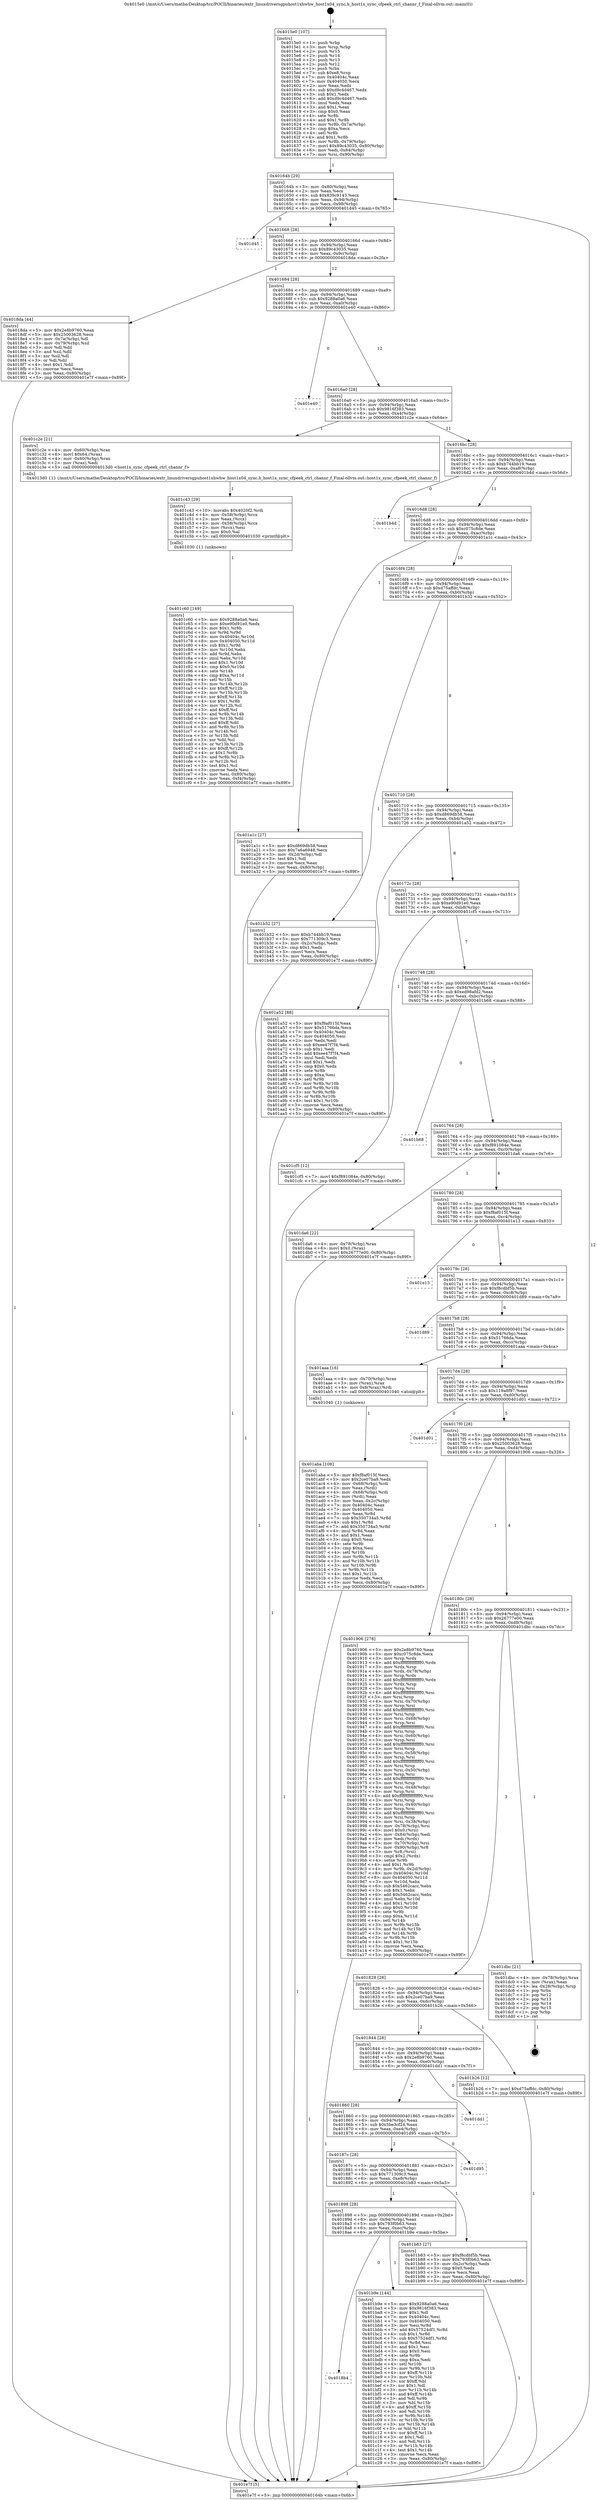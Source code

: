 digraph "0x4015e0" {
  label = "0x4015e0 (/mnt/c/Users/mathe/Desktop/tcc/POCII/binaries/extr_linuxdriversgpuhost1xhwhw_host1x04_sync.h_host1x_sync_cfpeek_ctrl_channr_f_Final-ollvm.out::main(0))"
  labelloc = "t"
  node[shape=record]

  Entry [label="",width=0.3,height=0.3,shape=circle,fillcolor=black,style=filled]
  "0x40164b" [label="{
     0x40164b [29]\l
     | [instrs]\l
     &nbsp;&nbsp;0x40164b \<+3\>: mov -0x80(%rbp),%eax\l
     &nbsp;&nbsp;0x40164e \<+2\>: mov %eax,%ecx\l
     &nbsp;&nbsp;0x401650 \<+6\>: sub $0x839c9143,%ecx\l
     &nbsp;&nbsp;0x401656 \<+6\>: mov %eax,-0x94(%rbp)\l
     &nbsp;&nbsp;0x40165c \<+6\>: mov %ecx,-0x98(%rbp)\l
     &nbsp;&nbsp;0x401662 \<+6\>: je 0000000000401d45 \<main+0x765\>\l
  }"]
  "0x401d45" [label="{
     0x401d45\l
  }", style=dashed]
  "0x401668" [label="{
     0x401668 [28]\l
     | [instrs]\l
     &nbsp;&nbsp;0x401668 \<+5\>: jmp 000000000040166d \<main+0x8d\>\l
     &nbsp;&nbsp;0x40166d \<+6\>: mov -0x94(%rbp),%eax\l
     &nbsp;&nbsp;0x401673 \<+5\>: sub $0x89c43035,%eax\l
     &nbsp;&nbsp;0x401678 \<+6\>: mov %eax,-0x9c(%rbp)\l
     &nbsp;&nbsp;0x40167e \<+6\>: je 00000000004018da \<main+0x2fa\>\l
  }"]
  Exit [label="",width=0.3,height=0.3,shape=circle,fillcolor=black,style=filled,peripheries=2]
  "0x4018da" [label="{
     0x4018da [44]\l
     | [instrs]\l
     &nbsp;&nbsp;0x4018da \<+5\>: mov $0x2e8b9760,%eax\l
     &nbsp;&nbsp;0x4018df \<+5\>: mov $0x25003628,%ecx\l
     &nbsp;&nbsp;0x4018e4 \<+3\>: mov -0x7a(%rbp),%dl\l
     &nbsp;&nbsp;0x4018e7 \<+4\>: mov -0x79(%rbp),%sil\l
     &nbsp;&nbsp;0x4018eb \<+3\>: mov %dl,%dil\l
     &nbsp;&nbsp;0x4018ee \<+3\>: and %sil,%dil\l
     &nbsp;&nbsp;0x4018f1 \<+3\>: xor %sil,%dl\l
     &nbsp;&nbsp;0x4018f4 \<+3\>: or %dl,%dil\l
     &nbsp;&nbsp;0x4018f7 \<+4\>: test $0x1,%dil\l
     &nbsp;&nbsp;0x4018fb \<+3\>: cmovne %ecx,%eax\l
     &nbsp;&nbsp;0x4018fe \<+3\>: mov %eax,-0x80(%rbp)\l
     &nbsp;&nbsp;0x401901 \<+5\>: jmp 0000000000401e7f \<main+0x89f\>\l
  }"]
  "0x401684" [label="{
     0x401684 [28]\l
     | [instrs]\l
     &nbsp;&nbsp;0x401684 \<+5\>: jmp 0000000000401689 \<main+0xa9\>\l
     &nbsp;&nbsp;0x401689 \<+6\>: mov -0x94(%rbp),%eax\l
     &nbsp;&nbsp;0x40168f \<+5\>: sub $0x9288a0a6,%eax\l
     &nbsp;&nbsp;0x401694 \<+6\>: mov %eax,-0xa0(%rbp)\l
     &nbsp;&nbsp;0x40169a \<+6\>: je 0000000000401e40 \<main+0x860\>\l
  }"]
  "0x401e7f" [label="{
     0x401e7f [5]\l
     | [instrs]\l
     &nbsp;&nbsp;0x401e7f \<+5\>: jmp 000000000040164b \<main+0x6b\>\l
  }"]
  "0x4015e0" [label="{
     0x4015e0 [107]\l
     | [instrs]\l
     &nbsp;&nbsp;0x4015e0 \<+1\>: push %rbp\l
     &nbsp;&nbsp;0x4015e1 \<+3\>: mov %rsp,%rbp\l
     &nbsp;&nbsp;0x4015e4 \<+2\>: push %r15\l
     &nbsp;&nbsp;0x4015e6 \<+2\>: push %r14\l
     &nbsp;&nbsp;0x4015e8 \<+2\>: push %r13\l
     &nbsp;&nbsp;0x4015ea \<+2\>: push %r12\l
     &nbsp;&nbsp;0x4015ec \<+1\>: push %rbx\l
     &nbsp;&nbsp;0x4015ed \<+7\>: sub $0xe8,%rsp\l
     &nbsp;&nbsp;0x4015f4 \<+7\>: mov 0x40404c,%eax\l
     &nbsp;&nbsp;0x4015fb \<+7\>: mov 0x404050,%ecx\l
     &nbsp;&nbsp;0x401602 \<+2\>: mov %eax,%edx\l
     &nbsp;&nbsp;0x401604 \<+6\>: sub $0xd9c4d467,%edx\l
     &nbsp;&nbsp;0x40160a \<+3\>: sub $0x1,%edx\l
     &nbsp;&nbsp;0x40160d \<+6\>: add $0xd9c4d467,%edx\l
     &nbsp;&nbsp;0x401613 \<+3\>: imul %edx,%eax\l
     &nbsp;&nbsp;0x401616 \<+3\>: and $0x1,%eax\l
     &nbsp;&nbsp;0x401619 \<+3\>: cmp $0x0,%eax\l
     &nbsp;&nbsp;0x40161c \<+4\>: sete %r8b\l
     &nbsp;&nbsp;0x401620 \<+4\>: and $0x1,%r8b\l
     &nbsp;&nbsp;0x401624 \<+4\>: mov %r8b,-0x7a(%rbp)\l
     &nbsp;&nbsp;0x401628 \<+3\>: cmp $0xa,%ecx\l
     &nbsp;&nbsp;0x40162b \<+4\>: setl %r8b\l
     &nbsp;&nbsp;0x40162f \<+4\>: and $0x1,%r8b\l
     &nbsp;&nbsp;0x401633 \<+4\>: mov %r8b,-0x79(%rbp)\l
     &nbsp;&nbsp;0x401637 \<+7\>: movl $0x89c43035,-0x80(%rbp)\l
     &nbsp;&nbsp;0x40163e \<+6\>: mov %edi,-0x84(%rbp)\l
     &nbsp;&nbsp;0x401644 \<+7\>: mov %rsi,-0x90(%rbp)\l
  }"]
  "0x401c60" [label="{
     0x401c60 [149]\l
     | [instrs]\l
     &nbsp;&nbsp;0x401c60 \<+5\>: mov $0x9288a0a6,%esi\l
     &nbsp;&nbsp;0x401c65 \<+5\>: mov $0xe90d91e0,%edx\l
     &nbsp;&nbsp;0x401c6a \<+3\>: mov $0x1,%r8b\l
     &nbsp;&nbsp;0x401c6d \<+3\>: xor %r9d,%r9d\l
     &nbsp;&nbsp;0x401c70 \<+8\>: mov 0x40404c,%r10d\l
     &nbsp;&nbsp;0x401c78 \<+8\>: mov 0x404050,%r11d\l
     &nbsp;&nbsp;0x401c80 \<+4\>: sub $0x1,%r9d\l
     &nbsp;&nbsp;0x401c84 \<+3\>: mov %r10d,%ebx\l
     &nbsp;&nbsp;0x401c87 \<+3\>: add %r9d,%ebx\l
     &nbsp;&nbsp;0x401c8a \<+4\>: imul %ebx,%r10d\l
     &nbsp;&nbsp;0x401c8e \<+4\>: and $0x1,%r10d\l
     &nbsp;&nbsp;0x401c92 \<+4\>: cmp $0x0,%r10d\l
     &nbsp;&nbsp;0x401c96 \<+4\>: sete %r14b\l
     &nbsp;&nbsp;0x401c9a \<+4\>: cmp $0xa,%r11d\l
     &nbsp;&nbsp;0x401c9e \<+4\>: setl %r15b\l
     &nbsp;&nbsp;0x401ca2 \<+3\>: mov %r14b,%r12b\l
     &nbsp;&nbsp;0x401ca5 \<+4\>: xor $0xff,%r12b\l
     &nbsp;&nbsp;0x401ca9 \<+3\>: mov %r15b,%r13b\l
     &nbsp;&nbsp;0x401cac \<+4\>: xor $0xff,%r13b\l
     &nbsp;&nbsp;0x401cb0 \<+4\>: xor $0x1,%r8b\l
     &nbsp;&nbsp;0x401cb4 \<+3\>: mov %r12b,%cl\l
     &nbsp;&nbsp;0x401cb7 \<+3\>: and $0xff,%cl\l
     &nbsp;&nbsp;0x401cba \<+3\>: and %r8b,%r14b\l
     &nbsp;&nbsp;0x401cbd \<+3\>: mov %r13b,%dil\l
     &nbsp;&nbsp;0x401cc0 \<+4\>: and $0xff,%dil\l
     &nbsp;&nbsp;0x401cc4 \<+3\>: and %r8b,%r15b\l
     &nbsp;&nbsp;0x401cc7 \<+3\>: or %r14b,%cl\l
     &nbsp;&nbsp;0x401cca \<+3\>: or %r15b,%dil\l
     &nbsp;&nbsp;0x401ccd \<+3\>: xor %dil,%cl\l
     &nbsp;&nbsp;0x401cd0 \<+3\>: or %r13b,%r12b\l
     &nbsp;&nbsp;0x401cd3 \<+4\>: xor $0xff,%r12b\l
     &nbsp;&nbsp;0x401cd7 \<+4\>: or $0x1,%r8b\l
     &nbsp;&nbsp;0x401cdb \<+3\>: and %r8b,%r12b\l
     &nbsp;&nbsp;0x401cde \<+3\>: or %r12b,%cl\l
     &nbsp;&nbsp;0x401ce1 \<+3\>: test $0x1,%cl\l
     &nbsp;&nbsp;0x401ce4 \<+3\>: cmovne %edx,%esi\l
     &nbsp;&nbsp;0x401ce7 \<+3\>: mov %esi,-0x80(%rbp)\l
     &nbsp;&nbsp;0x401cea \<+6\>: mov %eax,-0xf4(%rbp)\l
     &nbsp;&nbsp;0x401cf0 \<+5\>: jmp 0000000000401e7f \<main+0x89f\>\l
  }"]
  "0x401e40" [label="{
     0x401e40\l
  }", style=dashed]
  "0x4016a0" [label="{
     0x4016a0 [28]\l
     | [instrs]\l
     &nbsp;&nbsp;0x4016a0 \<+5\>: jmp 00000000004016a5 \<main+0xc5\>\l
     &nbsp;&nbsp;0x4016a5 \<+6\>: mov -0x94(%rbp),%eax\l
     &nbsp;&nbsp;0x4016ab \<+5\>: sub $0x9816f383,%eax\l
     &nbsp;&nbsp;0x4016b0 \<+6\>: mov %eax,-0xa4(%rbp)\l
     &nbsp;&nbsp;0x4016b6 \<+6\>: je 0000000000401c2e \<main+0x64e\>\l
  }"]
  "0x401c43" [label="{
     0x401c43 [29]\l
     | [instrs]\l
     &nbsp;&nbsp;0x401c43 \<+10\>: movabs $0x4020f2,%rdi\l
     &nbsp;&nbsp;0x401c4d \<+4\>: mov -0x58(%rbp),%rcx\l
     &nbsp;&nbsp;0x401c51 \<+2\>: mov %eax,(%rcx)\l
     &nbsp;&nbsp;0x401c53 \<+4\>: mov -0x58(%rbp),%rcx\l
     &nbsp;&nbsp;0x401c57 \<+2\>: mov (%rcx),%esi\l
     &nbsp;&nbsp;0x401c59 \<+2\>: mov $0x0,%al\l
     &nbsp;&nbsp;0x401c5b \<+5\>: call 0000000000401030 \<printf@plt\>\l
     | [calls]\l
     &nbsp;&nbsp;0x401030 \{1\} (unknown)\l
  }"]
  "0x401c2e" [label="{
     0x401c2e [21]\l
     | [instrs]\l
     &nbsp;&nbsp;0x401c2e \<+4\>: mov -0x60(%rbp),%rax\l
     &nbsp;&nbsp;0x401c32 \<+6\>: movl $0x64,(%rax)\l
     &nbsp;&nbsp;0x401c38 \<+4\>: mov -0x60(%rbp),%rax\l
     &nbsp;&nbsp;0x401c3c \<+2\>: mov (%rax),%edi\l
     &nbsp;&nbsp;0x401c3e \<+5\>: call 00000000004013d0 \<host1x_sync_cfpeek_ctrl_channr_f\>\l
     | [calls]\l
     &nbsp;&nbsp;0x4013d0 \{1\} (/mnt/c/Users/mathe/Desktop/tcc/POCII/binaries/extr_linuxdriversgpuhost1xhwhw_host1x04_sync.h_host1x_sync_cfpeek_ctrl_channr_f_Final-ollvm.out::host1x_sync_cfpeek_ctrl_channr_f)\l
  }"]
  "0x4016bc" [label="{
     0x4016bc [28]\l
     | [instrs]\l
     &nbsp;&nbsp;0x4016bc \<+5\>: jmp 00000000004016c1 \<main+0xe1\>\l
     &nbsp;&nbsp;0x4016c1 \<+6\>: mov -0x94(%rbp),%eax\l
     &nbsp;&nbsp;0x4016c7 \<+5\>: sub $0xb744bb19,%eax\l
     &nbsp;&nbsp;0x4016cc \<+6\>: mov %eax,-0xa8(%rbp)\l
     &nbsp;&nbsp;0x4016d2 \<+6\>: je 0000000000401b4d \<main+0x56d\>\l
  }"]
  "0x4018b4" [label="{
     0x4018b4\l
  }", style=dashed]
  "0x401b4d" [label="{
     0x401b4d\l
  }", style=dashed]
  "0x4016d8" [label="{
     0x4016d8 [28]\l
     | [instrs]\l
     &nbsp;&nbsp;0x4016d8 \<+5\>: jmp 00000000004016dd \<main+0xfd\>\l
     &nbsp;&nbsp;0x4016dd \<+6\>: mov -0x94(%rbp),%eax\l
     &nbsp;&nbsp;0x4016e3 \<+5\>: sub $0xc075c8de,%eax\l
     &nbsp;&nbsp;0x4016e8 \<+6\>: mov %eax,-0xac(%rbp)\l
     &nbsp;&nbsp;0x4016ee \<+6\>: je 0000000000401a1c \<main+0x43c\>\l
  }"]
  "0x401b9e" [label="{
     0x401b9e [144]\l
     | [instrs]\l
     &nbsp;&nbsp;0x401b9e \<+5\>: mov $0x9288a0a6,%eax\l
     &nbsp;&nbsp;0x401ba3 \<+5\>: mov $0x9816f383,%ecx\l
     &nbsp;&nbsp;0x401ba8 \<+2\>: mov $0x1,%dl\l
     &nbsp;&nbsp;0x401baa \<+7\>: mov 0x40404c,%esi\l
     &nbsp;&nbsp;0x401bb1 \<+7\>: mov 0x404050,%edi\l
     &nbsp;&nbsp;0x401bb8 \<+3\>: mov %esi,%r8d\l
     &nbsp;&nbsp;0x401bbb \<+7\>: add $0x57524df1,%r8d\l
     &nbsp;&nbsp;0x401bc2 \<+4\>: sub $0x1,%r8d\l
     &nbsp;&nbsp;0x401bc6 \<+7\>: sub $0x57524df1,%r8d\l
     &nbsp;&nbsp;0x401bcd \<+4\>: imul %r8d,%esi\l
     &nbsp;&nbsp;0x401bd1 \<+3\>: and $0x1,%esi\l
     &nbsp;&nbsp;0x401bd4 \<+3\>: cmp $0x0,%esi\l
     &nbsp;&nbsp;0x401bd7 \<+4\>: sete %r9b\l
     &nbsp;&nbsp;0x401bdb \<+3\>: cmp $0xa,%edi\l
     &nbsp;&nbsp;0x401bde \<+4\>: setl %r10b\l
     &nbsp;&nbsp;0x401be2 \<+3\>: mov %r9b,%r11b\l
     &nbsp;&nbsp;0x401be5 \<+4\>: xor $0xff,%r11b\l
     &nbsp;&nbsp;0x401be9 \<+3\>: mov %r10b,%bl\l
     &nbsp;&nbsp;0x401bec \<+3\>: xor $0xff,%bl\l
     &nbsp;&nbsp;0x401bef \<+3\>: xor $0x1,%dl\l
     &nbsp;&nbsp;0x401bf2 \<+3\>: mov %r11b,%r14b\l
     &nbsp;&nbsp;0x401bf5 \<+4\>: and $0xff,%r14b\l
     &nbsp;&nbsp;0x401bf9 \<+3\>: and %dl,%r9b\l
     &nbsp;&nbsp;0x401bfc \<+3\>: mov %bl,%r15b\l
     &nbsp;&nbsp;0x401bff \<+4\>: and $0xff,%r15b\l
     &nbsp;&nbsp;0x401c03 \<+3\>: and %dl,%r10b\l
     &nbsp;&nbsp;0x401c06 \<+3\>: or %r9b,%r14b\l
     &nbsp;&nbsp;0x401c09 \<+3\>: or %r10b,%r15b\l
     &nbsp;&nbsp;0x401c0c \<+3\>: xor %r15b,%r14b\l
     &nbsp;&nbsp;0x401c0f \<+3\>: or %bl,%r11b\l
     &nbsp;&nbsp;0x401c12 \<+4\>: xor $0xff,%r11b\l
     &nbsp;&nbsp;0x401c16 \<+3\>: or $0x1,%dl\l
     &nbsp;&nbsp;0x401c19 \<+3\>: and %dl,%r11b\l
     &nbsp;&nbsp;0x401c1c \<+3\>: or %r11b,%r14b\l
     &nbsp;&nbsp;0x401c1f \<+4\>: test $0x1,%r14b\l
     &nbsp;&nbsp;0x401c23 \<+3\>: cmovne %ecx,%eax\l
     &nbsp;&nbsp;0x401c26 \<+3\>: mov %eax,-0x80(%rbp)\l
     &nbsp;&nbsp;0x401c29 \<+5\>: jmp 0000000000401e7f \<main+0x89f\>\l
  }"]
  "0x401a1c" [label="{
     0x401a1c [27]\l
     | [instrs]\l
     &nbsp;&nbsp;0x401a1c \<+5\>: mov $0xd869db58,%eax\l
     &nbsp;&nbsp;0x401a21 \<+5\>: mov $0x7a6a6948,%ecx\l
     &nbsp;&nbsp;0x401a26 \<+3\>: mov -0x2d(%rbp),%dl\l
     &nbsp;&nbsp;0x401a29 \<+3\>: test $0x1,%dl\l
     &nbsp;&nbsp;0x401a2c \<+3\>: cmovne %ecx,%eax\l
     &nbsp;&nbsp;0x401a2f \<+3\>: mov %eax,-0x80(%rbp)\l
     &nbsp;&nbsp;0x401a32 \<+5\>: jmp 0000000000401e7f \<main+0x89f\>\l
  }"]
  "0x4016f4" [label="{
     0x4016f4 [28]\l
     | [instrs]\l
     &nbsp;&nbsp;0x4016f4 \<+5\>: jmp 00000000004016f9 \<main+0x119\>\l
     &nbsp;&nbsp;0x4016f9 \<+6\>: mov -0x94(%rbp),%eax\l
     &nbsp;&nbsp;0x4016ff \<+5\>: sub $0xd75affdc,%eax\l
     &nbsp;&nbsp;0x401704 \<+6\>: mov %eax,-0xb0(%rbp)\l
     &nbsp;&nbsp;0x40170a \<+6\>: je 0000000000401b32 \<main+0x552\>\l
  }"]
  "0x401898" [label="{
     0x401898 [28]\l
     | [instrs]\l
     &nbsp;&nbsp;0x401898 \<+5\>: jmp 000000000040189d \<main+0x2bd\>\l
     &nbsp;&nbsp;0x40189d \<+6\>: mov -0x94(%rbp),%eax\l
     &nbsp;&nbsp;0x4018a3 \<+5\>: sub $0x793f0b63,%eax\l
     &nbsp;&nbsp;0x4018a8 \<+6\>: mov %eax,-0xec(%rbp)\l
     &nbsp;&nbsp;0x4018ae \<+6\>: je 0000000000401b9e \<main+0x5be\>\l
  }"]
  "0x401b32" [label="{
     0x401b32 [27]\l
     | [instrs]\l
     &nbsp;&nbsp;0x401b32 \<+5\>: mov $0xb744bb19,%eax\l
     &nbsp;&nbsp;0x401b37 \<+5\>: mov $0x771309c3,%ecx\l
     &nbsp;&nbsp;0x401b3c \<+3\>: mov -0x2c(%rbp),%edx\l
     &nbsp;&nbsp;0x401b3f \<+3\>: cmp $0x1,%edx\l
     &nbsp;&nbsp;0x401b42 \<+3\>: cmovl %ecx,%eax\l
     &nbsp;&nbsp;0x401b45 \<+3\>: mov %eax,-0x80(%rbp)\l
     &nbsp;&nbsp;0x401b48 \<+5\>: jmp 0000000000401e7f \<main+0x89f\>\l
  }"]
  "0x401710" [label="{
     0x401710 [28]\l
     | [instrs]\l
     &nbsp;&nbsp;0x401710 \<+5\>: jmp 0000000000401715 \<main+0x135\>\l
     &nbsp;&nbsp;0x401715 \<+6\>: mov -0x94(%rbp),%eax\l
     &nbsp;&nbsp;0x40171b \<+5\>: sub $0xd869db58,%eax\l
     &nbsp;&nbsp;0x401720 \<+6\>: mov %eax,-0xb4(%rbp)\l
     &nbsp;&nbsp;0x401726 \<+6\>: je 0000000000401a52 \<main+0x472\>\l
  }"]
  "0x401b83" [label="{
     0x401b83 [27]\l
     | [instrs]\l
     &nbsp;&nbsp;0x401b83 \<+5\>: mov $0xf8cdbf5b,%eax\l
     &nbsp;&nbsp;0x401b88 \<+5\>: mov $0x793f0b63,%ecx\l
     &nbsp;&nbsp;0x401b8d \<+3\>: mov -0x2c(%rbp),%edx\l
     &nbsp;&nbsp;0x401b90 \<+3\>: cmp $0x0,%edx\l
     &nbsp;&nbsp;0x401b93 \<+3\>: cmove %ecx,%eax\l
     &nbsp;&nbsp;0x401b96 \<+3\>: mov %eax,-0x80(%rbp)\l
     &nbsp;&nbsp;0x401b99 \<+5\>: jmp 0000000000401e7f \<main+0x89f\>\l
  }"]
  "0x401a52" [label="{
     0x401a52 [88]\l
     | [instrs]\l
     &nbsp;&nbsp;0x401a52 \<+5\>: mov $0xf8af015f,%eax\l
     &nbsp;&nbsp;0x401a57 \<+5\>: mov $0x51766da,%ecx\l
     &nbsp;&nbsp;0x401a5c \<+7\>: mov 0x40404c,%edx\l
     &nbsp;&nbsp;0x401a63 \<+7\>: mov 0x404050,%esi\l
     &nbsp;&nbsp;0x401a6a \<+2\>: mov %edx,%edi\l
     &nbsp;&nbsp;0x401a6c \<+6\>: sub $0xee47f7f4,%edi\l
     &nbsp;&nbsp;0x401a72 \<+3\>: sub $0x1,%edi\l
     &nbsp;&nbsp;0x401a75 \<+6\>: add $0xee47f7f4,%edi\l
     &nbsp;&nbsp;0x401a7b \<+3\>: imul %edi,%edx\l
     &nbsp;&nbsp;0x401a7e \<+3\>: and $0x1,%edx\l
     &nbsp;&nbsp;0x401a81 \<+3\>: cmp $0x0,%edx\l
     &nbsp;&nbsp;0x401a84 \<+4\>: sete %r8b\l
     &nbsp;&nbsp;0x401a88 \<+3\>: cmp $0xa,%esi\l
     &nbsp;&nbsp;0x401a8b \<+4\>: setl %r9b\l
     &nbsp;&nbsp;0x401a8f \<+3\>: mov %r8b,%r10b\l
     &nbsp;&nbsp;0x401a92 \<+3\>: and %r9b,%r10b\l
     &nbsp;&nbsp;0x401a95 \<+3\>: xor %r9b,%r8b\l
     &nbsp;&nbsp;0x401a98 \<+3\>: or %r8b,%r10b\l
     &nbsp;&nbsp;0x401a9b \<+4\>: test $0x1,%r10b\l
     &nbsp;&nbsp;0x401a9f \<+3\>: cmovne %ecx,%eax\l
     &nbsp;&nbsp;0x401aa2 \<+3\>: mov %eax,-0x80(%rbp)\l
     &nbsp;&nbsp;0x401aa5 \<+5\>: jmp 0000000000401e7f \<main+0x89f\>\l
  }"]
  "0x40172c" [label="{
     0x40172c [28]\l
     | [instrs]\l
     &nbsp;&nbsp;0x40172c \<+5\>: jmp 0000000000401731 \<main+0x151\>\l
     &nbsp;&nbsp;0x401731 \<+6\>: mov -0x94(%rbp),%eax\l
     &nbsp;&nbsp;0x401737 \<+5\>: sub $0xe90d91e0,%eax\l
     &nbsp;&nbsp;0x40173c \<+6\>: mov %eax,-0xb8(%rbp)\l
     &nbsp;&nbsp;0x401742 \<+6\>: je 0000000000401cf5 \<main+0x715\>\l
  }"]
  "0x40187c" [label="{
     0x40187c [28]\l
     | [instrs]\l
     &nbsp;&nbsp;0x40187c \<+5\>: jmp 0000000000401881 \<main+0x2a1\>\l
     &nbsp;&nbsp;0x401881 \<+6\>: mov -0x94(%rbp),%eax\l
     &nbsp;&nbsp;0x401887 \<+5\>: sub $0x771309c3,%eax\l
     &nbsp;&nbsp;0x40188c \<+6\>: mov %eax,-0xe8(%rbp)\l
     &nbsp;&nbsp;0x401892 \<+6\>: je 0000000000401b83 \<main+0x5a3\>\l
  }"]
  "0x401cf5" [label="{
     0x401cf5 [12]\l
     | [instrs]\l
     &nbsp;&nbsp;0x401cf5 \<+7\>: movl $0xf891084e,-0x80(%rbp)\l
     &nbsp;&nbsp;0x401cfc \<+5\>: jmp 0000000000401e7f \<main+0x89f\>\l
  }"]
  "0x401748" [label="{
     0x401748 [28]\l
     | [instrs]\l
     &nbsp;&nbsp;0x401748 \<+5\>: jmp 000000000040174d \<main+0x16d\>\l
     &nbsp;&nbsp;0x40174d \<+6\>: mov -0x94(%rbp),%eax\l
     &nbsp;&nbsp;0x401753 \<+5\>: sub $0xed98afd2,%eax\l
     &nbsp;&nbsp;0x401758 \<+6\>: mov %eax,-0xbc(%rbp)\l
     &nbsp;&nbsp;0x40175e \<+6\>: je 0000000000401b68 \<main+0x588\>\l
  }"]
  "0x401d95" [label="{
     0x401d95\l
  }", style=dashed]
  "0x401b68" [label="{
     0x401b68\l
  }", style=dashed]
  "0x401764" [label="{
     0x401764 [28]\l
     | [instrs]\l
     &nbsp;&nbsp;0x401764 \<+5\>: jmp 0000000000401769 \<main+0x189\>\l
     &nbsp;&nbsp;0x401769 \<+6\>: mov -0x94(%rbp),%eax\l
     &nbsp;&nbsp;0x40176f \<+5\>: sub $0xf891084e,%eax\l
     &nbsp;&nbsp;0x401774 \<+6\>: mov %eax,-0xc0(%rbp)\l
     &nbsp;&nbsp;0x40177a \<+6\>: je 0000000000401da6 \<main+0x7c6\>\l
  }"]
  "0x401860" [label="{
     0x401860 [28]\l
     | [instrs]\l
     &nbsp;&nbsp;0x401860 \<+5\>: jmp 0000000000401865 \<main+0x285\>\l
     &nbsp;&nbsp;0x401865 \<+6\>: mov -0x94(%rbp),%eax\l
     &nbsp;&nbsp;0x40186b \<+5\>: sub $0x5be3cf24,%eax\l
     &nbsp;&nbsp;0x401870 \<+6\>: mov %eax,-0xe4(%rbp)\l
     &nbsp;&nbsp;0x401876 \<+6\>: je 0000000000401d95 \<main+0x7b5\>\l
  }"]
  "0x401da6" [label="{
     0x401da6 [22]\l
     | [instrs]\l
     &nbsp;&nbsp;0x401da6 \<+4\>: mov -0x78(%rbp),%rax\l
     &nbsp;&nbsp;0x401daa \<+6\>: movl $0x0,(%rax)\l
     &nbsp;&nbsp;0x401db0 \<+7\>: movl $0x26777e00,-0x80(%rbp)\l
     &nbsp;&nbsp;0x401db7 \<+5\>: jmp 0000000000401e7f \<main+0x89f\>\l
  }"]
  "0x401780" [label="{
     0x401780 [28]\l
     | [instrs]\l
     &nbsp;&nbsp;0x401780 \<+5\>: jmp 0000000000401785 \<main+0x1a5\>\l
     &nbsp;&nbsp;0x401785 \<+6\>: mov -0x94(%rbp),%eax\l
     &nbsp;&nbsp;0x40178b \<+5\>: sub $0xf8af015f,%eax\l
     &nbsp;&nbsp;0x401790 \<+6\>: mov %eax,-0xc4(%rbp)\l
     &nbsp;&nbsp;0x401796 \<+6\>: je 0000000000401e13 \<main+0x833\>\l
  }"]
  "0x401dd1" [label="{
     0x401dd1\l
  }", style=dashed]
  "0x401e13" [label="{
     0x401e13\l
  }", style=dashed]
  "0x40179c" [label="{
     0x40179c [28]\l
     | [instrs]\l
     &nbsp;&nbsp;0x40179c \<+5\>: jmp 00000000004017a1 \<main+0x1c1\>\l
     &nbsp;&nbsp;0x4017a1 \<+6\>: mov -0x94(%rbp),%eax\l
     &nbsp;&nbsp;0x4017a7 \<+5\>: sub $0xf8cdbf5b,%eax\l
     &nbsp;&nbsp;0x4017ac \<+6\>: mov %eax,-0xc8(%rbp)\l
     &nbsp;&nbsp;0x4017b2 \<+6\>: je 0000000000401d89 \<main+0x7a9\>\l
  }"]
  "0x401844" [label="{
     0x401844 [28]\l
     | [instrs]\l
     &nbsp;&nbsp;0x401844 \<+5\>: jmp 0000000000401849 \<main+0x269\>\l
     &nbsp;&nbsp;0x401849 \<+6\>: mov -0x94(%rbp),%eax\l
     &nbsp;&nbsp;0x40184f \<+5\>: sub $0x2e8b9760,%eax\l
     &nbsp;&nbsp;0x401854 \<+6\>: mov %eax,-0xe0(%rbp)\l
     &nbsp;&nbsp;0x40185a \<+6\>: je 0000000000401dd1 \<main+0x7f1\>\l
  }"]
  "0x401d89" [label="{
     0x401d89\l
  }", style=dashed]
  "0x4017b8" [label="{
     0x4017b8 [28]\l
     | [instrs]\l
     &nbsp;&nbsp;0x4017b8 \<+5\>: jmp 00000000004017bd \<main+0x1dd\>\l
     &nbsp;&nbsp;0x4017bd \<+6\>: mov -0x94(%rbp),%eax\l
     &nbsp;&nbsp;0x4017c3 \<+5\>: sub $0x51766da,%eax\l
     &nbsp;&nbsp;0x4017c8 \<+6\>: mov %eax,-0xcc(%rbp)\l
     &nbsp;&nbsp;0x4017ce \<+6\>: je 0000000000401aaa \<main+0x4ca\>\l
  }"]
  "0x401b26" [label="{
     0x401b26 [12]\l
     | [instrs]\l
     &nbsp;&nbsp;0x401b26 \<+7\>: movl $0xd75affdc,-0x80(%rbp)\l
     &nbsp;&nbsp;0x401b2d \<+5\>: jmp 0000000000401e7f \<main+0x89f\>\l
  }"]
  "0x401aaa" [label="{
     0x401aaa [16]\l
     | [instrs]\l
     &nbsp;&nbsp;0x401aaa \<+4\>: mov -0x70(%rbp),%rax\l
     &nbsp;&nbsp;0x401aae \<+3\>: mov (%rax),%rax\l
     &nbsp;&nbsp;0x401ab1 \<+4\>: mov 0x8(%rax),%rdi\l
     &nbsp;&nbsp;0x401ab5 \<+5\>: call 0000000000401040 \<atoi@plt\>\l
     | [calls]\l
     &nbsp;&nbsp;0x401040 \{1\} (unknown)\l
  }"]
  "0x4017d4" [label="{
     0x4017d4 [28]\l
     | [instrs]\l
     &nbsp;&nbsp;0x4017d4 \<+5\>: jmp 00000000004017d9 \<main+0x1f9\>\l
     &nbsp;&nbsp;0x4017d9 \<+6\>: mov -0x94(%rbp),%eax\l
     &nbsp;&nbsp;0x4017df \<+5\>: sub $0x119a8f97,%eax\l
     &nbsp;&nbsp;0x4017e4 \<+6\>: mov %eax,-0xd0(%rbp)\l
     &nbsp;&nbsp;0x4017ea \<+6\>: je 0000000000401d01 \<main+0x721\>\l
  }"]
  "0x401828" [label="{
     0x401828 [28]\l
     | [instrs]\l
     &nbsp;&nbsp;0x401828 \<+5\>: jmp 000000000040182d \<main+0x24d\>\l
     &nbsp;&nbsp;0x40182d \<+6\>: mov -0x94(%rbp),%eax\l
     &nbsp;&nbsp;0x401833 \<+5\>: sub $0x2ce07ba9,%eax\l
     &nbsp;&nbsp;0x401838 \<+6\>: mov %eax,-0xdc(%rbp)\l
     &nbsp;&nbsp;0x40183e \<+6\>: je 0000000000401b26 \<main+0x546\>\l
  }"]
  "0x401d01" [label="{
     0x401d01\l
  }", style=dashed]
  "0x4017f0" [label="{
     0x4017f0 [28]\l
     | [instrs]\l
     &nbsp;&nbsp;0x4017f0 \<+5\>: jmp 00000000004017f5 \<main+0x215\>\l
     &nbsp;&nbsp;0x4017f5 \<+6\>: mov -0x94(%rbp),%eax\l
     &nbsp;&nbsp;0x4017fb \<+5\>: sub $0x25003628,%eax\l
     &nbsp;&nbsp;0x401800 \<+6\>: mov %eax,-0xd4(%rbp)\l
     &nbsp;&nbsp;0x401806 \<+6\>: je 0000000000401906 \<main+0x326\>\l
  }"]
  "0x401dbc" [label="{
     0x401dbc [21]\l
     | [instrs]\l
     &nbsp;&nbsp;0x401dbc \<+4\>: mov -0x78(%rbp),%rax\l
     &nbsp;&nbsp;0x401dc0 \<+2\>: mov (%rax),%eax\l
     &nbsp;&nbsp;0x401dc2 \<+4\>: lea -0x28(%rbp),%rsp\l
     &nbsp;&nbsp;0x401dc6 \<+1\>: pop %rbx\l
     &nbsp;&nbsp;0x401dc7 \<+2\>: pop %r12\l
     &nbsp;&nbsp;0x401dc9 \<+2\>: pop %r13\l
     &nbsp;&nbsp;0x401dcb \<+2\>: pop %r14\l
     &nbsp;&nbsp;0x401dcd \<+2\>: pop %r15\l
     &nbsp;&nbsp;0x401dcf \<+1\>: pop %rbp\l
     &nbsp;&nbsp;0x401dd0 \<+1\>: ret\l
  }"]
  "0x401906" [label="{
     0x401906 [278]\l
     | [instrs]\l
     &nbsp;&nbsp;0x401906 \<+5\>: mov $0x2e8b9760,%eax\l
     &nbsp;&nbsp;0x40190b \<+5\>: mov $0xc075c8de,%ecx\l
     &nbsp;&nbsp;0x401910 \<+3\>: mov %rsp,%rdx\l
     &nbsp;&nbsp;0x401913 \<+4\>: add $0xfffffffffffffff0,%rdx\l
     &nbsp;&nbsp;0x401917 \<+3\>: mov %rdx,%rsp\l
     &nbsp;&nbsp;0x40191a \<+4\>: mov %rdx,-0x78(%rbp)\l
     &nbsp;&nbsp;0x40191e \<+3\>: mov %rsp,%rdx\l
     &nbsp;&nbsp;0x401921 \<+4\>: add $0xfffffffffffffff0,%rdx\l
     &nbsp;&nbsp;0x401925 \<+3\>: mov %rdx,%rsp\l
     &nbsp;&nbsp;0x401928 \<+3\>: mov %rsp,%rsi\l
     &nbsp;&nbsp;0x40192b \<+4\>: add $0xfffffffffffffff0,%rsi\l
     &nbsp;&nbsp;0x40192f \<+3\>: mov %rsi,%rsp\l
     &nbsp;&nbsp;0x401932 \<+4\>: mov %rsi,-0x70(%rbp)\l
     &nbsp;&nbsp;0x401936 \<+3\>: mov %rsp,%rsi\l
     &nbsp;&nbsp;0x401939 \<+4\>: add $0xfffffffffffffff0,%rsi\l
     &nbsp;&nbsp;0x40193d \<+3\>: mov %rsi,%rsp\l
     &nbsp;&nbsp;0x401940 \<+4\>: mov %rsi,-0x68(%rbp)\l
     &nbsp;&nbsp;0x401944 \<+3\>: mov %rsp,%rsi\l
     &nbsp;&nbsp;0x401947 \<+4\>: add $0xfffffffffffffff0,%rsi\l
     &nbsp;&nbsp;0x40194b \<+3\>: mov %rsi,%rsp\l
     &nbsp;&nbsp;0x40194e \<+4\>: mov %rsi,-0x60(%rbp)\l
     &nbsp;&nbsp;0x401952 \<+3\>: mov %rsp,%rsi\l
     &nbsp;&nbsp;0x401955 \<+4\>: add $0xfffffffffffffff0,%rsi\l
     &nbsp;&nbsp;0x401959 \<+3\>: mov %rsi,%rsp\l
     &nbsp;&nbsp;0x40195c \<+4\>: mov %rsi,-0x58(%rbp)\l
     &nbsp;&nbsp;0x401960 \<+3\>: mov %rsp,%rsi\l
     &nbsp;&nbsp;0x401963 \<+4\>: add $0xfffffffffffffff0,%rsi\l
     &nbsp;&nbsp;0x401967 \<+3\>: mov %rsi,%rsp\l
     &nbsp;&nbsp;0x40196a \<+4\>: mov %rsi,-0x50(%rbp)\l
     &nbsp;&nbsp;0x40196e \<+3\>: mov %rsp,%rsi\l
     &nbsp;&nbsp;0x401971 \<+4\>: add $0xfffffffffffffff0,%rsi\l
     &nbsp;&nbsp;0x401975 \<+3\>: mov %rsi,%rsp\l
     &nbsp;&nbsp;0x401978 \<+4\>: mov %rsi,-0x48(%rbp)\l
     &nbsp;&nbsp;0x40197c \<+3\>: mov %rsp,%rsi\l
     &nbsp;&nbsp;0x40197f \<+4\>: add $0xfffffffffffffff0,%rsi\l
     &nbsp;&nbsp;0x401983 \<+3\>: mov %rsi,%rsp\l
     &nbsp;&nbsp;0x401986 \<+4\>: mov %rsi,-0x40(%rbp)\l
     &nbsp;&nbsp;0x40198a \<+3\>: mov %rsp,%rsi\l
     &nbsp;&nbsp;0x40198d \<+4\>: add $0xfffffffffffffff0,%rsi\l
     &nbsp;&nbsp;0x401991 \<+3\>: mov %rsi,%rsp\l
     &nbsp;&nbsp;0x401994 \<+4\>: mov %rsi,-0x38(%rbp)\l
     &nbsp;&nbsp;0x401998 \<+4\>: mov -0x78(%rbp),%rsi\l
     &nbsp;&nbsp;0x40199c \<+6\>: movl $0x0,(%rsi)\l
     &nbsp;&nbsp;0x4019a2 \<+6\>: mov -0x84(%rbp),%edi\l
     &nbsp;&nbsp;0x4019a8 \<+2\>: mov %edi,(%rdx)\l
     &nbsp;&nbsp;0x4019aa \<+4\>: mov -0x70(%rbp),%rsi\l
     &nbsp;&nbsp;0x4019ae \<+7\>: mov -0x90(%rbp),%r8\l
     &nbsp;&nbsp;0x4019b5 \<+3\>: mov %r8,(%rsi)\l
     &nbsp;&nbsp;0x4019b8 \<+3\>: cmpl $0x2,(%rdx)\l
     &nbsp;&nbsp;0x4019bb \<+4\>: setne %r9b\l
     &nbsp;&nbsp;0x4019bf \<+4\>: and $0x1,%r9b\l
     &nbsp;&nbsp;0x4019c3 \<+4\>: mov %r9b,-0x2d(%rbp)\l
     &nbsp;&nbsp;0x4019c7 \<+8\>: mov 0x40404c,%r10d\l
     &nbsp;&nbsp;0x4019cf \<+8\>: mov 0x404050,%r11d\l
     &nbsp;&nbsp;0x4019d7 \<+3\>: mov %r10d,%ebx\l
     &nbsp;&nbsp;0x4019da \<+6\>: sub $0x5462cacc,%ebx\l
     &nbsp;&nbsp;0x4019e0 \<+3\>: sub $0x1,%ebx\l
     &nbsp;&nbsp;0x4019e3 \<+6\>: add $0x5462cacc,%ebx\l
     &nbsp;&nbsp;0x4019e9 \<+4\>: imul %ebx,%r10d\l
     &nbsp;&nbsp;0x4019ed \<+4\>: and $0x1,%r10d\l
     &nbsp;&nbsp;0x4019f1 \<+4\>: cmp $0x0,%r10d\l
     &nbsp;&nbsp;0x4019f5 \<+4\>: sete %r9b\l
     &nbsp;&nbsp;0x4019f9 \<+4\>: cmp $0xa,%r11d\l
     &nbsp;&nbsp;0x4019fd \<+4\>: setl %r14b\l
     &nbsp;&nbsp;0x401a01 \<+3\>: mov %r9b,%r15b\l
     &nbsp;&nbsp;0x401a04 \<+3\>: and %r14b,%r15b\l
     &nbsp;&nbsp;0x401a07 \<+3\>: xor %r14b,%r9b\l
     &nbsp;&nbsp;0x401a0a \<+3\>: or %r9b,%r15b\l
     &nbsp;&nbsp;0x401a0d \<+4\>: test $0x1,%r15b\l
     &nbsp;&nbsp;0x401a11 \<+3\>: cmovne %ecx,%eax\l
     &nbsp;&nbsp;0x401a14 \<+3\>: mov %eax,-0x80(%rbp)\l
     &nbsp;&nbsp;0x401a17 \<+5\>: jmp 0000000000401e7f \<main+0x89f\>\l
  }"]
  "0x40180c" [label="{
     0x40180c [28]\l
     | [instrs]\l
     &nbsp;&nbsp;0x40180c \<+5\>: jmp 0000000000401811 \<main+0x231\>\l
     &nbsp;&nbsp;0x401811 \<+6\>: mov -0x94(%rbp),%eax\l
     &nbsp;&nbsp;0x401817 \<+5\>: sub $0x26777e00,%eax\l
     &nbsp;&nbsp;0x40181c \<+6\>: mov %eax,-0xd8(%rbp)\l
     &nbsp;&nbsp;0x401822 \<+6\>: je 0000000000401dbc \<main+0x7dc\>\l
  }"]
  "0x401aba" [label="{
     0x401aba [108]\l
     | [instrs]\l
     &nbsp;&nbsp;0x401aba \<+5\>: mov $0xf8af015f,%ecx\l
     &nbsp;&nbsp;0x401abf \<+5\>: mov $0x2ce07ba9,%edx\l
     &nbsp;&nbsp;0x401ac4 \<+4\>: mov -0x68(%rbp),%rdi\l
     &nbsp;&nbsp;0x401ac8 \<+2\>: mov %eax,(%rdi)\l
     &nbsp;&nbsp;0x401aca \<+4\>: mov -0x68(%rbp),%rdi\l
     &nbsp;&nbsp;0x401ace \<+2\>: mov (%rdi),%eax\l
     &nbsp;&nbsp;0x401ad0 \<+3\>: mov %eax,-0x2c(%rbp)\l
     &nbsp;&nbsp;0x401ad3 \<+7\>: mov 0x40404c,%eax\l
     &nbsp;&nbsp;0x401ada \<+7\>: mov 0x404050,%esi\l
     &nbsp;&nbsp;0x401ae1 \<+3\>: mov %eax,%r8d\l
     &nbsp;&nbsp;0x401ae4 \<+7\>: sub $0x350734a5,%r8d\l
     &nbsp;&nbsp;0x401aeb \<+4\>: sub $0x1,%r8d\l
     &nbsp;&nbsp;0x401aef \<+7\>: add $0x350734a5,%r8d\l
     &nbsp;&nbsp;0x401af6 \<+4\>: imul %r8d,%eax\l
     &nbsp;&nbsp;0x401afa \<+3\>: and $0x1,%eax\l
     &nbsp;&nbsp;0x401afd \<+3\>: cmp $0x0,%eax\l
     &nbsp;&nbsp;0x401b00 \<+4\>: sete %r9b\l
     &nbsp;&nbsp;0x401b04 \<+3\>: cmp $0xa,%esi\l
     &nbsp;&nbsp;0x401b07 \<+4\>: setl %r10b\l
     &nbsp;&nbsp;0x401b0b \<+3\>: mov %r9b,%r11b\l
     &nbsp;&nbsp;0x401b0e \<+3\>: and %r10b,%r11b\l
     &nbsp;&nbsp;0x401b11 \<+3\>: xor %r10b,%r9b\l
     &nbsp;&nbsp;0x401b14 \<+3\>: or %r9b,%r11b\l
     &nbsp;&nbsp;0x401b17 \<+4\>: test $0x1,%r11b\l
     &nbsp;&nbsp;0x401b1b \<+3\>: cmovne %edx,%ecx\l
     &nbsp;&nbsp;0x401b1e \<+3\>: mov %ecx,-0x80(%rbp)\l
     &nbsp;&nbsp;0x401b21 \<+5\>: jmp 0000000000401e7f \<main+0x89f\>\l
  }"]
  Entry -> "0x4015e0" [label=" 1"]
  "0x40164b" -> "0x401d45" [label=" 0"]
  "0x40164b" -> "0x401668" [label=" 13"]
  "0x401dbc" -> Exit [label=" 1"]
  "0x401668" -> "0x4018da" [label=" 1"]
  "0x401668" -> "0x401684" [label=" 12"]
  "0x4018da" -> "0x401e7f" [label=" 1"]
  "0x4015e0" -> "0x40164b" [label=" 1"]
  "0x401e7f" -> "0x40164b" [label=" 12"]
  "0x401da6" -> "0x401e7f" [label=" 1"]
  "0x401684" -> "0x401e40" [label=" 0"]
  "0x401684" -> "0x4016a0" [label=" 12"]
  "0x401cf5" -> "0x401e7f" [label=" 1"]
  "0x4016a0" -> "0x401c2e" [label=" 1"]
  "0x4016a0" -> "0x4016bc" [label=" 11"]
  "0x401c60" -> "0x401e7f" [label=" 1"]
  "0x4016bc" -> "0x401b4d" [label=" 0"]
  "0x4016bc" -> "0x4016d8" [label=" 11"]
  "0x401c43" -> "0x401c60" [label=" 1"]
  "0x4016d8" -> "0x401a1c" [label=" 1"]
  "0x4016d8" -> "0x4016f4" [label=" 10"]
  "0x401c2e" -> "0x401c43" [label=" 1"]
  "0x4016f4" -> "0x401b32" [label=" 1"]
  "0x4016f4" -> "0x401710" [label=" 9"]
  "0x401898" -> "0x4018b4" [label=" 0"]
  "0x401710" -> "0x401a52" [label=" 1"]
  "0x401710" -> "0x40172c" [label=" 8"]
  "0x401898" -> "0x401b9e" [label=" 1"]
  "0x40172c" -> "0x401cf5" [label=" 1"]
  "0x40172c" -> "0x401748" [label=" 7"]
  "0x401b83" -> "0x401e7f" [label=" 1"]
  "0x401748" -> "0x401b68" [label=" 0"]
  "0x401748" -> "0x401764" [label=" 7"]
  "0x40187c" -> "0x401898" [label=" 1"]
  "0x401764" -> "0x401da6" [label=" 1"]
  "0x401764" -> "0x401780" [label=" 6"]
  "0x401b9e" -> "0x401e7f" [label=" 1"]
  "0x401780" -> "0x401e13" [label=" 0"]
  "0x401780" -> "0x40179c" [label=" 6"]
  "0x401860" -> "0x40187c" [label=" 2"]
  "0x40179c" -> "0x401d89" [label=" 0"]
  "0x40179c" -> "0x4017b8" [label=" 6"]
  "0x40187c" -> "0x401b83" [label=" 1"]
  "0x4017b8" -> "0x401aaa" [label=" 1"]
  "0x4017b8" -> "0x4017d4" [label=" 5"]
  "0x401844" -> "0x401860" [label=" 2"]
  "0x4017d4" -> "0x401d01" [label=" 0"]
  "0x4017d4" -> "0x4017f0" [label=" 5"]
  "0x401860" -> "0x401d95" [label=" 0"]
  "0x4017f0" -> "0x401906" [label=" 1"]
  "0x4017f0" -> "0x40180c" [label=" 4"]
  "0x401b32" -> "0x401e7f" [label=" 1"]
  "0x401906" -> "0x401e7f" [label=" 1"]
  "0x401a1c" -> "0x401e7f" [label=" 1"]
  "0x401a52" -> "0x401e7f" [label=" 1"]
  "0x401aaa" -> "0x401aba" [label=" 1"]
  "0x401aba" -> "0x401e7f" [label=" 1"]
  "0x401b26" -> "0x401e7f" [label=" 1"]
  "0x40180c" -> "0x401dbc" [label=" 1"]
  "0x40180c" -> "0x401828" [label=" 3"]
  "0x401844" -> "0x401dd1" [label=" 0"]
  "0x401828" -> "0x401b26" [label=" 1"]
  "0x401828" -> "0x401844" [label=" 2"]
}
